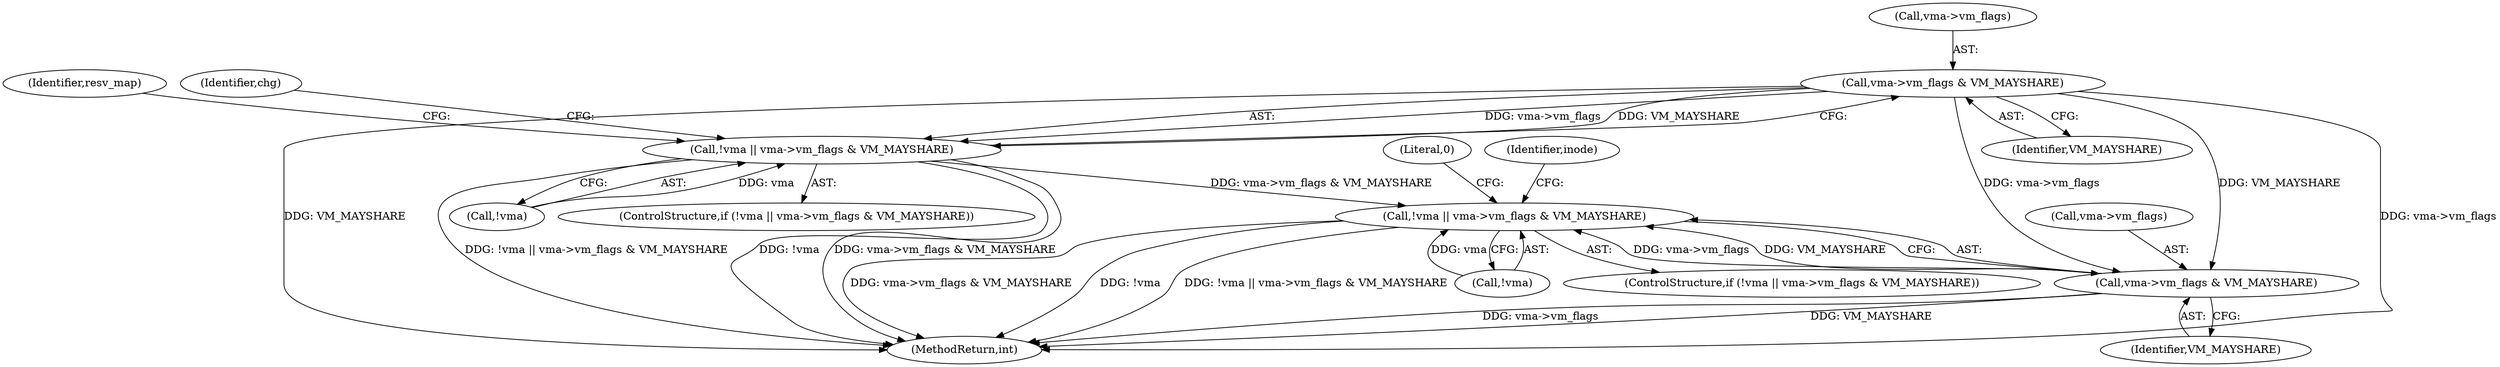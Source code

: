 digraph "0_linux_c50ac050811d6485616a193eb0f37bfbd191cc89@pointer" {
"1000134" [label="(Call,vma->vm_flags & VM_MAYSHARE)"];
"1000131" [label="(Call,!vma || vma->vm_flags & VM_MAYSHARE)"];
"1000202" [label="(Call,!vma || vma->vm_flags & VM_MAYSHARE)"];
"1000205" [label="(Call,vma->vm_flags & VM_MAYSHARE)"];
"1000130" [label="(ControlStructure,if (!vma || vma->vm_flags & VM_MAYSHARE))"];
"1000209" [label="(Identifier,VM_MAYSHARE)"];
"1000205" [label="(Call,vma->vm_flags & VM_MAYSHARE)"];
"1000203" [label="(Call,!vma)"];
"1000132" [label="(Call,!vma)"];
"1000201" [label="(ControlStructure,if (!vma || vma->vm_flags & VM_MAYSHARE))"];
"1000154" [label="(Identifier,resv_map)"];
"1000135" [label="(Call,vma->vm_flags)"];
"1000140" [label="(Identifier,chg)"];
"1000202" [label="(Call,!vma || vma->vm_flags & VM_MAYSHARE)"];
"1000221" [label="(MethodReturn,int)"];
"1000131" [label="(Call,!vma || vma->vm_flags & VM_MAYSHARE)"];
"1000214" [label="(Identifier,inode)"];
"1000220" [label="(Literal,0)"];
"1000206" [label="(Call,vma->vm_flags)"];
"1000138" [label="(Identifier,VM_MAYSHARE)"];
"1000134" [label="(Call,vma->vm_flags & VM_MAYSHARE)"];
"1000134" -> "1000131"  [label="AST: "];
"1000134" -> "1000138"  [label="CFG: "];
"1000135" -> "1000134"  [label="AST: "];
"1000138" -> "1000134"  [label="AST: "];
"1000131" -> "1000134"  [label="CFG: "];
"1000134" -> "1000221"  [label="DDG: VM_MAYSHARE"];
"1000134" -> "1000221"  [label="DDG: vma->vm_flags"];
"1000134" -> "1000131"  [label="DDG: vma->vm_flags"];
"1000134" -> "1000131"  [label="DDG: VM_MAYSHARE"];
"1000134" -> "1000205"  [label="DDG: vma->vm_flags"];
"1000134" -> "1000205"  [label="DDG: VM_MAYSHARE"];
"1000131" -> "1000130"  [label="AST: "];
"1000131" -> "1000132"  [label="CFG: "];
"1000132" -> "1000131"  [label="AST: "];
"1000140" -> "1000131"  [label="CFG: "];
"1000154" -> "1000131"  [label="CFG: "];
"1000131" -> "1000221"  [label="DDG: !vma"];
"1000131" -> "1000221"  [label="DDG: vma->vm_flags & VM_MAYSHARE"];
"1000131" -> "1000221"  [label="DDG: !vma || vma->vm_flags & VM_MAYSHARE"];
"1000132" -> "1000131"  [label="DDG: vma"];
"1000131" -> "1000202"  [label="DDG: vma->vm_flags & VM_MAYSHARE"];
"1000202" -> "1000201"  [label="AST: "];
"1000202" -> "1000203"  [label="CFG: "];
"1000202" -> "1000205"  [label="CFG: "];
"1000203" -> "1000202"  [label="AST: "];
"1000205" -> "1000202"  [label="AST: "];
"1000214" -> "1000202"  [label="CFG: "];
"1000220" -> "1000202"  [label="CFG: "];
"1000202" -> "1000221"  [label="DDG: vma->vm_flags & VM_MAYSHARE"];
"1000202" -> "1000221"  [label="DDG: !vma"];
"1000202" -> "1000221"  [label="DDG: !vma || vma->vm_flags & VM_MAYSHARE"];
"1000203" -> "1000202"  [label="DDG: vma"];
"1000205" -> "1000202"  [label="DDG: vma->vm_flags"];
"1000205" -> "1000202"  [label="DDG: VM_MAYSHARE"];
"1000205" -> "1000209"  [label="CFG: "];
"1000206" -> "1000205"  [label="AST: "];
"1000209" -> "1000205"  [label="AST: "];
"1000205" -> "1000221"  [label="DDG: VM_MAYSHARE"];
"1000205" -> "1000221"  [label="DDG: vma->vm_flags"];
}
